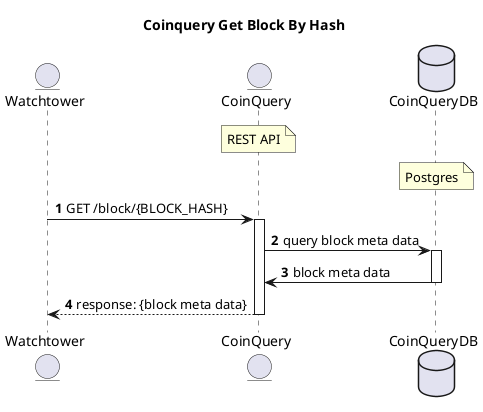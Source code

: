 @startuml
autonumber
title Coinquery Get Block By Hash

entity Watchtower
entity CoinQuery
database CoinQueryDB

note over CoinQuery: REST API
note over CoinQueryDB: Postgres

Watchtower -> CoinQuery: GET /block/{BLOCK_HASH}
activate CoinQuery
CoinQuery -> CoinQueryDB: query block meta data
activate CoinQueryDB
CoinQueryDB -> CoinQuery: block meta data
deactivate CoinQueryDB
CoinQuery --> Watchtower: response: {block meta data}
deactivate CoinQuery

@enduml